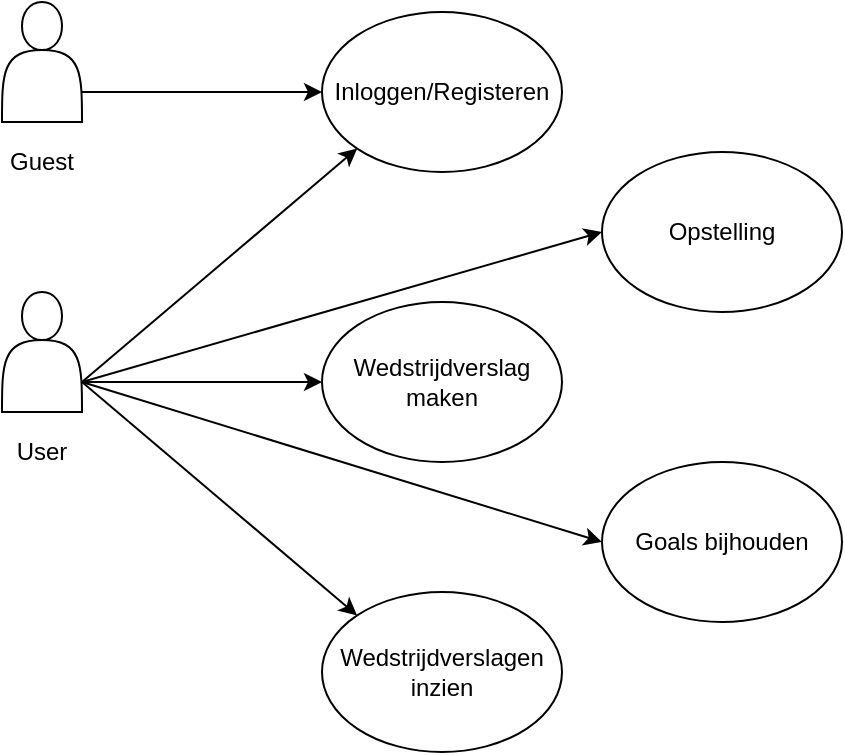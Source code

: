 <mxfile version="13.6.6" type="device"><diagram id="StdF-DodCUFhspkdVO3L" name="Page-1"><mxGraphModel dx="1422" dy="762" grid="1" gridSize="10" guides="1" tooltips="1" connect="1" arrows="1" fold="1" page="1" pageScale="1" pageWidth="827" pageHeight="1169" math="0" shadow="0"><root><mxCell id="0"/><mxCell id="1" parent="0"/><mxCell id="z-5inmN3fvTPaLdxVXc8-1" value="" style="shape=actor;whiteSpace=wrap;html=1;" vertex="1" parent="1"><mxGeometry x="100" y="85" width="40" height="60" as="geometry"/></mxCell><mxCell id="z-5inmN3fvTPaLdxVXc8-2" value="" style="shape=actor;whiteSpace=wrap;html=1;" vertex="1" parent="1"><mxGeometry x="100" y="230" width="40" height="60" as="geometry"/></mxCell><mxCell id="z-5inmN3fvTPaLdxVXc8-3" value="Guest" style="text;html=1;strokeColor=none;fillColor=none;align=center;verticalAlign=middle;whiteSpace=wrap;rounded=0;" vertex="1" parent="1"><mxGeometry x="100" y="155" width="40" height="20" as="geometry"/></mxCell><mxCell id="z-5inmN3fvTPaLdxVXc8-4" value="User" style="text;html=1;strokeColor=none;fillColor=none;align=center;verticalAlign=middle;whiteSpace=wrap;rounded=0;" vertex="1" parent="1"><mxGeometry x="100" y="300" width="40" height="20" as="geometry"/></mxCell><mxCell id="z-5inmN3fvTPaLdxVXc8-5" value="" style="endArrow=classic;html=1;exitX=1;exitY=0.75;exitDx=0;exitDy=0;entryX=0;entryY=0.5;entryDx=0;entryDy=0;" edge="1" parent="1" source="z-5inmN3fvTPaLdxVXc8-1" target="z-5inmN3fvTPaLdxVXc8-6"><mxGeometry width="50" height="50" relative="1" as="geometry"><mxPoint x="300" y="150" as="sourcePoint"/><mxPoint x="240" y="135" as="targetPoint"/></mxGeometry></mxCell><mxCell id="z-5inmN3fvTPaLdxVXc8-6" value="Inloggen/Registeren" style="ellipse;whiteSpace=wrap;html=1;" vertex="1" parent="1"><mxGeometry x="260" y="90" width="120" height="80" as="geometry"/></mxCell><mxCell id="z-5inmN3fvTPaLdxVXc8-7" value="Wedstrijdverslag maken" style="ellipse;whiteSpace=wrap;html=1;" vertex="1" parent="1"><mxGeometry x="260" y="235" width="120" height="80" as="geometry"/></mxCell><mxCell id="z-5inmN3fvTPaLdxVXc8-8" value="Wedstrijdverslagen inzien" style="ellipse;whiteSpace=wrap;html=1;" vertex="1" parent="1"><mxGeometry x="260" y="380" width="120" height="80" as="geometry"/></mxCell><mxCell id="z-5inmN3fvTPaLdxVXc8-9" value="" style="endArrow=classic;html=1;exitX=1;exitY=0.75;exitDx=0;exitDy=0;entryX=0;entryY=1;entryDx=0;entryDy=0;" edge="1" parent="1" source="z-5inmN3fvTPaLdxVXc8-2" target="z-5inmN3fvTPaLdxVXc8-6"><mxGeometry width="50" height="50" relative="1" as="geometry"><mxPoint x="130" y="480" as="sourcePoint"/><mxPoint x="180" y="430" as="targetPoint"/></mxGeometry></mxCell><mxCell id="z-5inmN3fvTPaLdxVXc8-10" value="" style="endArrow=classic;html=1;exitX=1;exitY=0.75;exitDx=0;exitDy=0;entryX=0;entryY=0.5;entryDx=0;entryDy=0;" edge="1" parent="1" source="z-5inmN3fvTPaLdxVXc8-2" target="z-5inmN3fvTPaLdxVXc8-7"><mxGeometry width="50" height="50" relative="1" as="geometry"><mxPoint x="200" y="440" as="sourcePoint"/><mxPoint x="250" y="390" as="targetPoint"/></mxGeometry></mxCell><mxCell id="z-5inmN3fvTPaLdxVXc8-11" value="" style="endArrow=classic;html=1;exitX=1;exitY=0.75;exitDx=0;exitDy=0;entryX=0;entryY=0;entryDx=0;entryDy=0;" edge="1" parent="1" source="z-5inmN3fvTPaLdxVXc8-2" target="z-5inmN3fvTPaLdxVXc8-8"><mxGeometry width="50" height="50" relative="1" as="geometry"><mxPoint x="140" y="420" as="sourcePoint"/><mxPoint x="190" y="370" as="targetPoint"/></mxGeometry></mxCell><mxCell id="z-5inmN3fvTPaLdxVXc8-12" value="Opstelling" style="ellipse;whiteSpace=wrap;html=1;" vertex="1" parent="1"><mxGeometry x="400" y="160" width="120" height="80" as="geometry"/></mxCell><mxCell id="z-5inmN3fvTPaLdxVXc8-13" value="Goals bijhouden" style="ellipse;whiteSpace=wrap;html=1;" vertex="1" parent="1"><mxGeometry x="400" y="315" width="120" height="80" as="geometry"/></mxCell><mxCell id="z-5inmN3fvTPaLdxVXc8-14" value="" style="endArrow=classic;html=1;exitX=1;exitY=0.75;exitDx=0;exitDy=0;entryX=0;entryY=0.5;entryDx=0;entryDy=0;" edge="1" parent="1" source="z-5inmN3fvTPaLdxVXc8-2" target="z-5inmN3fvTPaLdxVXc8-12"><mxGeometry width="50" height="50" relative="1" as="geometry"><mxPoint x="-10" y="420" as="sourcePoint"/><mxPoint x="40" y="370" as="targetPoint"/></mxGeometry></mxCell><mxCell id="z-5inmN3fvTPaLdxVXc8-15" value="" style="endArrow=classic;html=1;exitX=1;exitY=0.75;exitDx=0;exitDy=0;entryX=0;entryY=0.5;entryDx=0;entryDy=0;" edge="1" parent="1" source="z-5inmN3fvTPaLdxVXc8-2" target="z-5inmN3fvTPaLdxVXc8-13"><mxGeometry width="50" height="50" relative="1" as="geometry"><mxPoint x="100" y="480" as="sourcePoint"/><mxPoint x="150" y="430" as="targetPoint"/></mxGeometry></mxCell></root></mxGraphModel></diagram></mxfile>